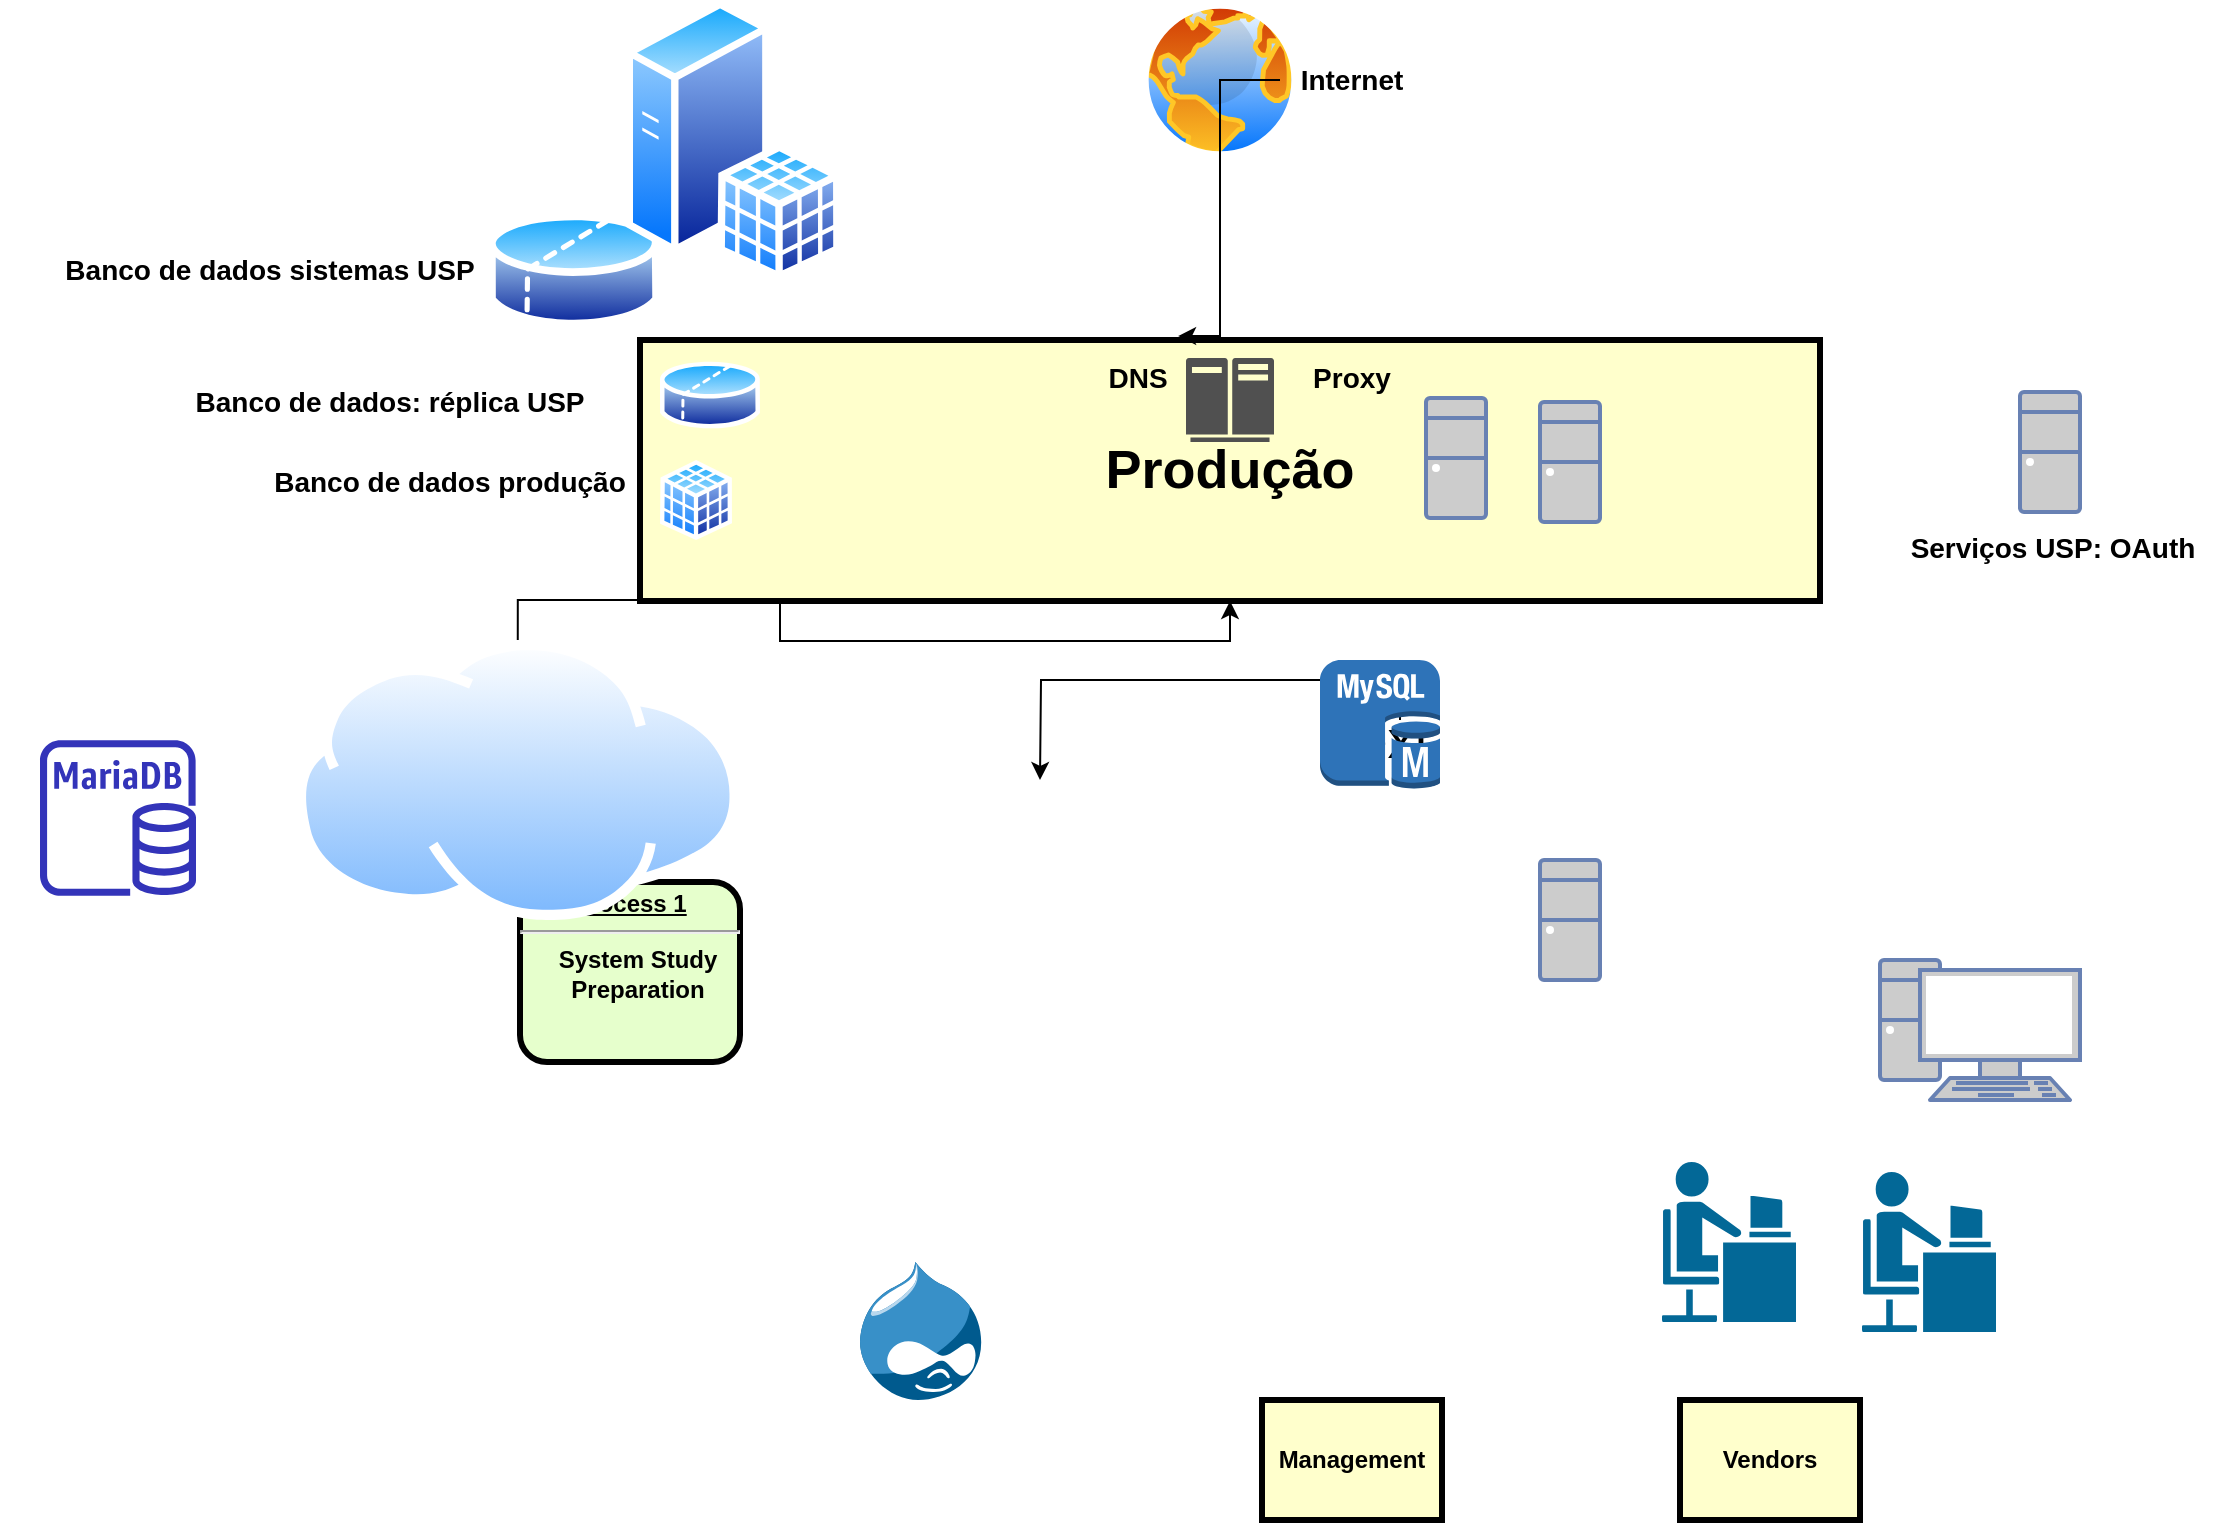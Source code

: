 <mxfile version="14.0.1" type="github">
  <diagram name="Page-1" id="c7558073-3199-34d8-9f00-42111426c3f3">
    <mxGraphModel dx="2248" dy="794" grid="1" gridSize="10" guides="1" tooltips="1" connect="1" arrows="1" fold="1" page="1" pageScale="1" pageWidth="826" pageHeight="1169" background="#ffffff" math="0" shadow="0">
      <root>
        <mxCell id="0" />
        <mxCell id="1" parent="0" />
        <mxCell id="2" value="&lt;p style=&quot;margin: 0px; margin-top: 4px; text-align: center; text-decoration: underline;&quot;&gt;&lt;strong&gt;Process 1&lt;br /&gt;&lt;/strong&gt;&lt;/p&gt;&lt;hr /&gt;&lt;p style=&quot;margin: 0px; margin-left: 8px;&quot;&gt;System Study&lt;/p&gt;&lt;p style=&quot;margin: 0px; margin-left: 8px;&quot;&gt;Preparation&lt;/p&gt;" style="verticalAlign=middle;align=center;overflow=fill;fontSize=12;fontFamily=Helvetica;html=1;rounded=1;fontStyle=1;strokeWidth=3;fillColor=#E6FFCC" parent="1" vertex="1">
          <mxGeometry x="-20" y="441" width="110" height="90" as="geometry" />
        </mxCell>
        <mxCell id="12" value="Produção" style="whiteSpace=wrap;align=center;verticalAlign=middle;fontStyle=1;strokeWidth=3;fillColor=#FFFFCC;fontSize=27;" parent="1" vertex="1">
          <mxGeometry x="40" y="170" width="590" height="130.5" as="geometry" />
        </mxCell>
        <mxCell id="13" value="Management" style="whiteSpace=wrap;align=center;verticalAlign=middle;fontStyle=1;strokeWidth=3;fillColor=#FFFFCC" parent="1" vertex="1">
          <mxGeometry x="351.0" y="700" width="90" height="60" as="geometry" />
        </mxCell>
        <mxCell id="15" value="Vendors" style="whiteSpace=wrap;align=center;verticalAlign=middle;fontStyle=1;strokeWidth=3;fillColor=#FFFFCC" parent="1" vertex="1">
          <mxGeometry x="560.0" y="700" width="90" height="60" as="geometry" />
        </mxCell>
        <mxCell id="9xpo9mfSn-zfOwuB2nQG-96" value="" style="aspect=fixed;perimeter=ellipsePerimeter;html=1;align=center;shadow=0;dashed=0;spacingTop=3;image;image=img/lib/active_directory/database_cube.svg;" vertex="1" parent="1">
          <mxGeometry x="50" y="230" width="36" height="40" as="geometry" />
        </mxCell>
        <mxCell id="9xpo9mfSn-zfOwuB2nQG-101" value="&lt;font style=&quot;font-size: 14px&quot;&gt;&lt;b&gt;Banco de dados produção&lt;/b&gt;&lt;/font&gt;" style="text;html=1;strokeColor=none;fillColor=none;align=center;verticalAlign=middle;whiteSpace=wrap;rounded=0;" vertex="1" parent="1">
          <mxGeometry x="-150" y="226" width="190" height="30" as="geometry" />
        </mxCell>
        <mxCell id="9xpo9mfSn-zfOwuB2nQG-108" value="" style="edgeStyle=orthogonalEdgeStyle;rounded=0;orthogonalLoop=1;jettySize=auto;html=1;" edge="1" parent="1" source="9xpo9mfSn-zfOwuB2nQG-106" target="12">
          <mxGeometry relative="1" as="geometry" />
        </mxCell>
        <mxCell id="9xpo9mfSn-zfOwuB2nQG-106" value="" style="aspect=fixed;perimeter=ellipsePerimeter;html=1;align=center;shadow=0;dashed=0;spacingTop=3;image;image=img/lib/active_directory/internet_cloud.svg;" vertex="1" parent="1">
          <mxGeometry x="-132.22" y="320" width="222.22" height="140" as="geometry" />
        </mxCell>
        <mxCell id="9xpo9mfSn-zfOwuB2nQG-107" value="&lt;b&gt;&lt;font style=&quot;font-size: 14px&quot;&gt;Internet&lt;/font&gt;&lt;/b&gt;" style="text;html=1;strokeColor=none;fillColor=none;align=center;verticalAlign=middle;whiteSpace=wrap;rounded=0;" vertex="1" parent="1">
          <mxGeometry x="359" y="20" width="74" height="40" as="geometry" />
        </mxCell>
        <mxCell id="9xpo9mfSn-zfOwuB2nQG-109" value="" style="fontColor=#0066CC;verticalAlign=top;verticalLabelPosition=bottom;labelPosition=center;align=center;html=1;outlineConnect=0;fillColor=#CCCCCC;strokeColor=#6881B3;gradientColor=none;gradientDirection=north;strokeWidth=2;shape=mxgraph.networks.desktop_pc;" vertex="1" parent="1">
          <mxGeometry x="433" y="199" width="30" height="60" as="geometry" />
        </mxCell>
        <mxCell id="9xpo9mfSn-zfOwuB2nQG-110" value="" style="fontColor=#0066CC;verticalAlign=top;verticalLabelPosition=bottom;labelPosition=center;align=center;html=1;outlineConnect=0;fillColor=#CCCCCC;strokeColor=#6881B3;gradientColor=none;gradientDirection=north;strokeWidth=2;shape=mxgraph.networks.desktop_pc;" vertex="1" parent="1">
          <mxGeometry x="490" y="201" width="30" height="60" as="geometry" />
        </mxCell>
        <mxCell id="9xpo9mfSn-zfOwuB2nQG-112" value="" style="pointerEvents=1;shadow=0;dashed=0;html=1;strokeColor=none;fillColor=#505050;labelPosition=center;verticalLabelPosition=bottom;verticalAlign=top;outlineConnect=0;align=center;shape=mxgraph.office.servers.mainframe_host;" vertex="1" parent="1">
          <mxGeometry x="313" y="179" width="44" height="42" as="geometry" />
        </mxCell>
        <mxCell id="9xpo9mfSn-zfOwuB2nQG-113" value="&lt;b&gt;&lt;font style=&quot;font-size: 14px&quot;&gt;DNS&lt;/font&gt;&lt;/b&gt;" style="text;html=1;strokeColor=none;fillColor=none;align=center;verticalAlign=middle;whiteSpace=wrap;rounded=0;" vertex="1" parent="1">
          <mxGeometry x="219" y="179" width="140" height="20" as="geometry" />
        </mxCell>
        <mxCell id="9xpo9mfSn-zfOwuB2nQG-114" value="&lt;b&gt;&lt;font style=&quot;font-size: 14px&quot;&gt;Proxy&lt;/font&gt;&lt;/b&gt;" style="text;html=1;strokeColor=none;fillColor=none;align=center;verticalAlign=middle;whiteSpace=wrap;rounded=0;" vertex="1" parent="1">
          <mxGeometry x="326" y="179" width="140" height="20" as="geometry" />
        </mxCell>
        <mxCell id="9xpo9mfSn-zfOwuB2nQG-115" value="" style="aspect=fixed;perimeter=ellipsePerimeter;html=1;align=center;shadow=0;dashed=0;spacingTop=3;image;image=img/lib/active_directory/internet_globe.svg;" vertex="1" parent="1">
          <mxGeometry x="290" width="80" height="80" as="geometry" />
        </mxCell>
        <mxCell id="9xpo9mfSn-zfOwuB2nQG-116" style="edgeStyle=orthogonalEdgeStyle;rounded=0;orthogonalLoop=1;jettySize=auto;html=1;entryX=0.456;entryY=-0.015;entryDx=0;entryDy=0;entryPerimeter=0;" edge="1" parent="1" target="12">
          <mxGeometry relative="1" as="geometry">
            <mxPoint x="360" y="40" as="sourcePoint" />
            <Array as="points">
              <mxPoint x="330" y="40" />
              <mxPoint x="330" y="168" />
            </Array>
          </mxGeometry>
        </mxCell>
        <mxCell id="9xpo9mfSn-zfOwuB2nQG-119" value="" style="fontColor=#0066CC;verticalAlign=top;verticalLabelPosition=bottom;labelPosition=center;align=center;html=1;outlineConnect=0;fillColor=#CCCCCC;strokeColor=#6881B3;gradientColor=none;gradientDirection=north;strokeWidth=2;shape=mxgraph.networks.desktop_pc;" vertex="1" parent="1">
          <mxGeometry x="730" y="196" width="30" height="60" as="geometry" />
        </mxCell>
        <mxCell id="9xpo9mfSn-zfOwuB2nQG-138" style="edgeStyle=orthogonalEdgeStyle;rounded=0;orthogonalLoop=1;jettySize=auto;html=1;exitX=0.75;exitY=0;exitDx=0;exitDy=0;fontSize=27;" edge="1" parent="1" source="9xpo9mfSn-zfOwuB2nQG-120">
          <mxGeometry relative="1" as="geometry">
            <mxPoint x="240" y="390" as="targetPoint" />
          </mxGeometry>
        </mxCell>
        <mxCell id="9xpo9mfSn-zfOwuB2nQG-120" value="Text" style="text;html=1;strokeColor=none;fillColor=none;align=center;verticalAlign=middle;whiteSpace=wrap;rounded=0;fontSize=27;" vertex="1" parent="1">
          <mxGeometry x="390" y="360" width="40" height="20" as="geometry" />
        </mxCell>
        <mxCell id="9xpo9mfSn-zfOwuB2nQG-121" value="&lt;font style=&quot;font-size: 14px&quot;&gt;&lt;b&gt;Serviços USP: OAuth&lt;/b&gt;&lt;/font&gt;" style="text;html=1;align=center;verticalAlign=middle;resizable=0;points=[];autosize=1;fontSize=27;" vertex="1" parent="1">
          <mxGeometry x="666" y="250" width="160" height="40" as="geometry" />
        </mxCell>
        <mxCell id="9xpo9mfSn-zfOwuB2nQG-122" value="" style="fontColor=#0066CC;verticalAlign=top;verticalLabelPosition=bottom;labelPosition=center;align=center;html=1;outlineConnect=0;fillColor=#CCCCCC;strokeColor=#6881B3;gradientColor=none;gradientDirection=north;strokeWidth=2;shape=mxgraph.networks.desktop_pc;" vertex="1" parent="1">
          <mxGeometry x="490" y="430" width="30" height="60" as="geometry" />
        </mxCell>
        <mxCell id="9xpo9mfSn-zfOwuB2nQG-124" value="" style="aspect=fixed;perimeter=ellipsePerimeter;html=1;align=center;shadow=0;dashed=0;spacingTop=3;image;image=img/lib/active_directory/database_partition_2.svg;fontSize=27;" vertex="1" parent="1">
          <mxGeometry x="50" y="179" width="50" height="37" as="geometry" />
        </mxCell>
        <mxCell id="9xpo9mfSn-zfOwuB2nQG-125" value="&lt;font style=&quot;font-size: 14px&quot;&gt;&lt;b&gt;Banco de dados: réplica USP&lt;/b&gt;&lt;/font&gt;" style="text;html=1;strokeColor=none;fillColor=none;align=center;verticalAlign=middle;whiteSpace=wrap;rounded=0;" vertex="1" parent="1">
          <mxGeometry x="-220" y="186" width="270" height="30" as="geometry" />
        </mxCell>
        <mxCell id="9xpo9mfSn-zfOwuB2nQG-127" value="" style="aspect=fixed;perimeter=ellipsePerimeter;html=1;align=center;shadow=0;dashed=0;spacingTop=3;image;image=img/lib/active_directory/database_partition_2.svg;fontSize=27;" vertex="1" parent="1">
          <mxGeometry x="-36" y="103.18" width="86" height="63.64" as="geometry" />
        </mxCell>
        <mxCell id="9xpo9mfSn-zfOwuB2nQG-128" value="&lt;font style=&quot;font-size: 14px&quot;&gt;&lt;b&gt;Banco de dados sistemas USP&lt;/b&gt;&lt;/font&gt;" style="text;html=1;strokeColor=none;fillColor=none;align=center;verticalAlign=middle;whiteSpace=wrap;rounded=0;" vertex="1" parent="1">
          <mxGeometry x="-280" y="120" width="270" height="30" as="geometry" />
        </mxCell>
        <mxCell id="9xpo9mfSn-zfOwuB2nQG-130" value="" style="shape=image;html=1;verticalAlign=top;verticalLabelPosition=bottom;labelBackgroundColor=#ffffff;imageAspect=0;aspect=fixed;image=https://cdn1.iconfinder.com/data/icons/picons-social/57/github-128.png;fontSize=27;" vertex="1" parent="1">
          <mxGeometry x="170" y="422" width="128" height="128" as="geometry" />
        </mxCell>
        <mxCell id="9xpo9mfSn-zfOwuB2nQG-131" value="" style="shape=image;html=1;verticalAlign=top;verticalLabelPosition=bottom;labelBackgroundColor=#ffffff;imageAspect=0;aspect=fixed;image=https://cdn4.iconfinder.com/data/icons/logos-and-brands/512/194_Laravel_logo_logos-128.png;fontSize=27;" vertex="1" parent="1">
          <mxGeometry x="-190" y="560" width="128" height="128" as="geometry" />
        </mxCell>
        <mxCell id="9xpo9mfSn-zfOwuB2nQG-132" value="" style="outlineConnect=0;fontColor=#232F3E;gradientColor=none;fillColor=#3334B9;strokeColor=none;dashed=0;verticalLabelPosition=bottom;verticalAlign=top;align=center;html=1;fontSize=12;fontStyle=0;aspect=fixed;pointerEvents=1;shape=mxgraph.aws4.rds_mariadb_instance;" vertex="1" parent="1">
          <mxGeometry x="-260" y="370" width="78" height="78" as="geometry" />
        </mxCell>
        <mxCell id="9xpo9mfSn-zfOwuB2nQG-134" value="" style="dashed=0;outlineConnect=0;html=1;align=center;labelPosition=center;verticalLabelPosition=bottom;verticalAlign=top;shape=mxgraph.weblogos.drupal;fontSize=27;" vertex="1" parent="1">
          <mxGeometry x="150" y="631" width="60.6" height="69" as="geometry" />
        </mxCell>
        <mxCell id="9xpo9mfSn-zfOwuB2nQG-135" value="" style="shape=image;html=1;verticalAlign=top;verticalLabelPosition=bottom;labelBackgroundColor=#ffffff;imageAspect=0;aspect=fixed;image=https://cdn4.iconfinder.com/data/icons/logos-3/568/php-logo-128.png;fontSize=27;" vertex="1" parent="1">
          <mxGeometry x="335" y="503" width="128" height="128" as="geometry" />
        </mxCell>
        <mxCell id="9xpo9mfSn-zfOwuB2nQG-136" value="" style="aspect=fixed;perimeter=ellipsePerimeter;html=1;align=center;shadow=0;dashed=0;spacingTop=3;image;image=img/lib/active_directory/sql_server.svg;fontSize=27;" vertex="1" parent="1">
          <mxGeometry x="32.65" width="107.8" height="140" as="geometry" />
        </mxCell>
        <mxCell id="9xpo9mfSn-zfOwuB2nQG-137" value="" style="outlineConnect=0;dashed=0;verticalLabelPosition=bottom;verticalAlign=top;align=center;html=1;shape=mxgraph.aws3.mysql_db_instance;fillColor=#2E73B8;gradientColor=none;fontSize=27;" vertex="1" parent="1">
          <mxGeometry x="380" y="330" width="60" height="64.5" as="geometry" />
        </mxCell>
        <mxCell id="9xpo9mfSn-zfOwuB2nQG-139" value="" style="fontColor=#0066CC;verticalAlign=top;verticalLabelPosition=bottom;labelPosition=center;align=center;html=1;outlineConnect=0;fillColor=#CCCCCC;strokeColor=#6881B3;gradientColor=none;gradientDirection=north;strokeWidth=2;shape=mxgraph.networks.pc;" vertex="1" parent="1">
          <mxGeometry x="660" y="480" width="100" height="70" as="geometry" />
        </mxCell>
        <mxCell id="9xpo9mfSn-zfOwuB2nQG-140" value="" style="shape=mxgraph.cisco.people.androgenous_person;html=1;pointerEvents=1;dashed=0;fillColor=#036897;strokeColor=#ffffff;strokeWidth=2;verticalLabelPosition=bottom;verticalAlign=top;align=center;outlineConnect=0;fontSize=27;" vertex="1" parent="1">
          <mxGeometry x="650" y="585" width="69" height="82" as="geometry" />
        </mxCell>
        <mxCell id="9xpo9mfSn-zfOwuB2nQG-141" value="" style="shape=mxgraph.cisco.people.androgenous_person;html=1;pointerEvents=1;dashed=0;fillColor=#036897;strokeColor=#ffffff;strokeWidth=2;verticalLabelPosition=bottom;verticalAlign=top;align=center;outlineConnect=0;fontSize=27;" vertex="1" parent="1">
          <mxGeometry x="550" y="580" width="69" height="82" as="geometry" />
        </mxCell>
        <mxCell id="9xpo9mfSn-zfOwuB2nQG-142" value="" style="shape=image;html=1;verticalAlign=top;verticalLabelPosition=bottom;labelBackgroundColor=#ffffff;imageAspect=0;aspect=fixed;image=https://cdn2.iconfinder.com/data/icons/office-icon-set-3/128/user_male3.png;fontSize=27;" vertex="1" parent="1">
          <mxGeometry x="580" y="326" width="128" height="128" as="geometry" />
        </mxCell>
      </root>
    </mxGraphModel>
  </diagram>
</mxfile>
